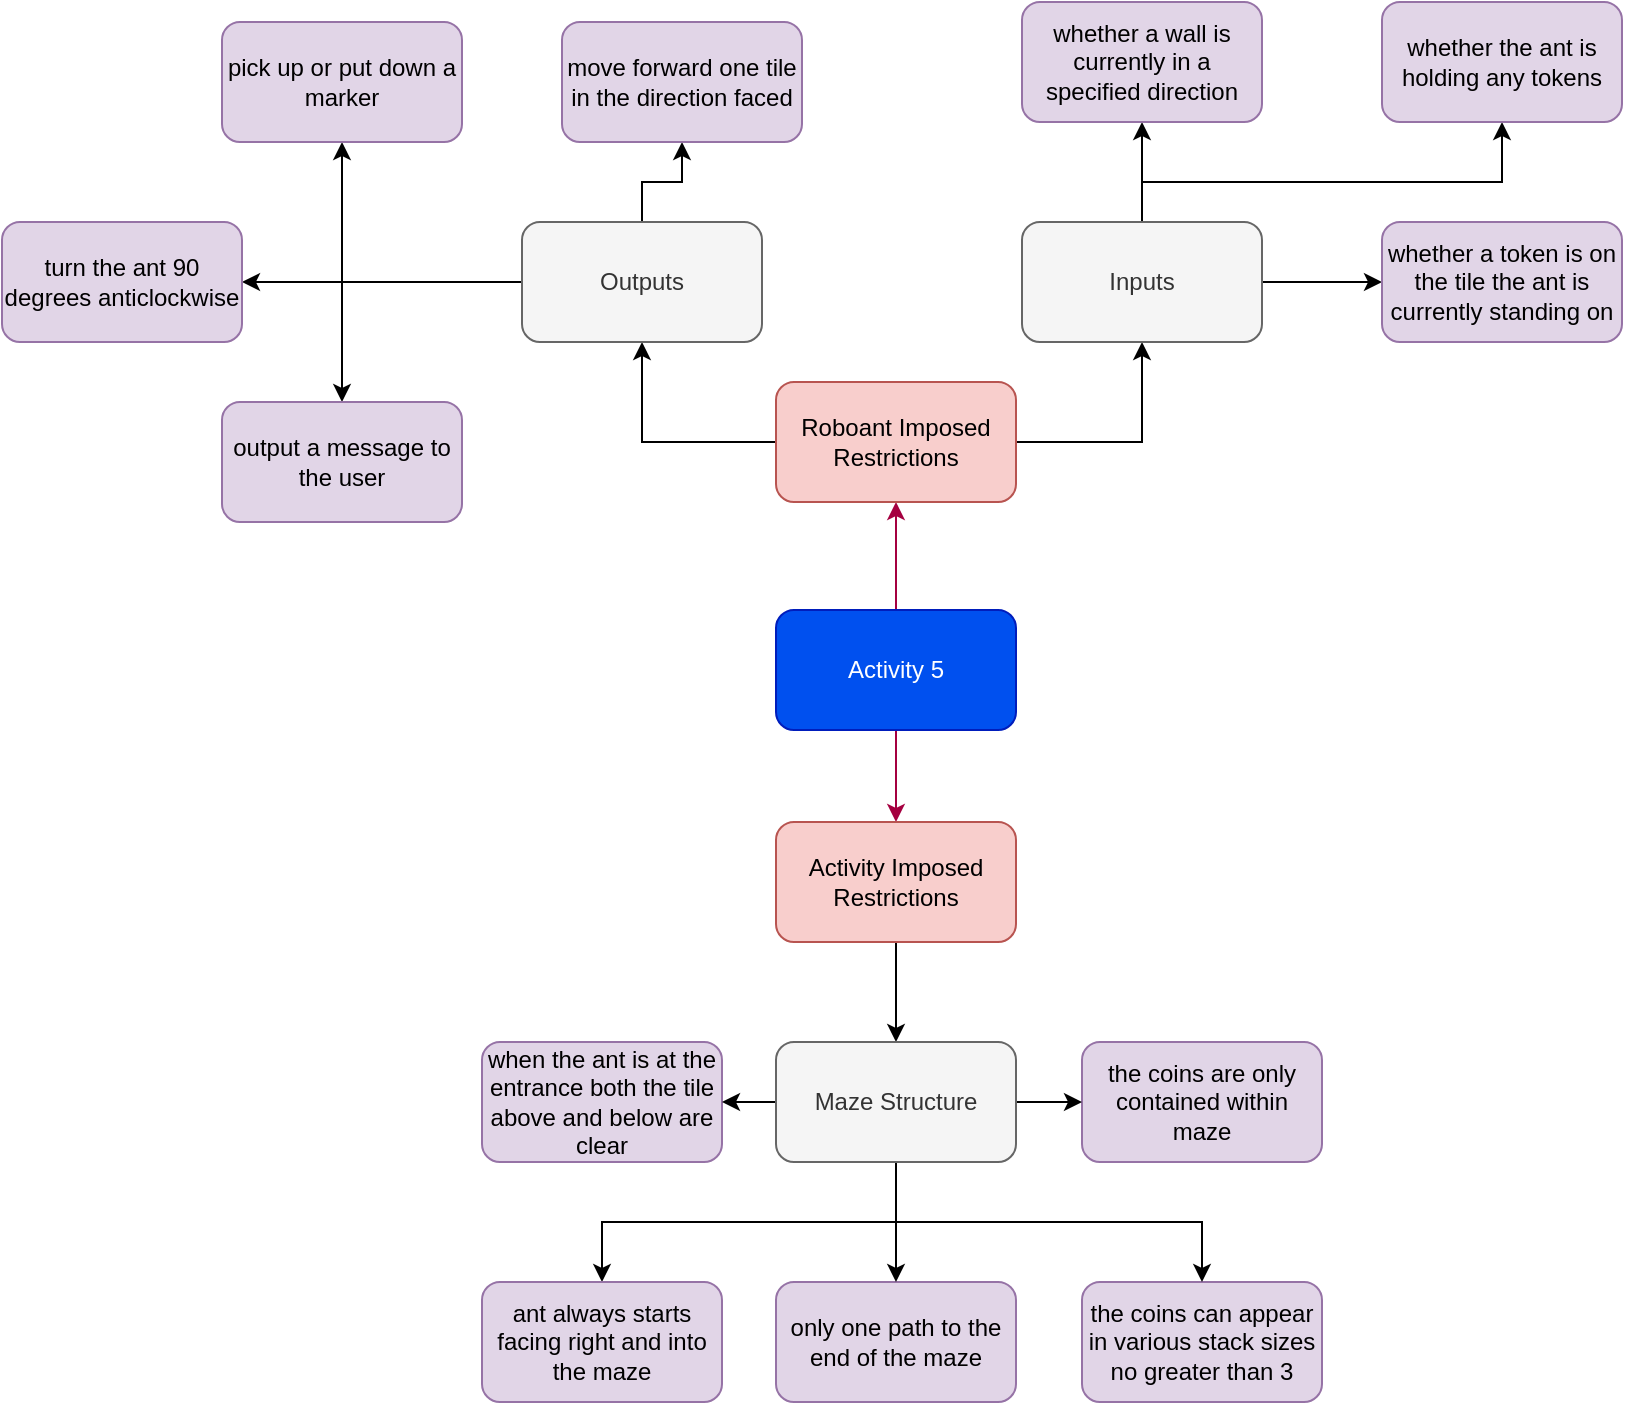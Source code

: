 <mxfile version="21.2.8" type="device">
  <diagram name="Page-1" id="yi8XpHsxwfXrC6YvU_RY">
    <mxGraphModel dx="1416" dy="818" grid="1" gridSize="10" guides="1" tooltips="1" connect="1" arrows="1" fold="1" page="1" pageScale="1" pageWidth="1654" pageHeight="1169" math="0" shadow="0">
      <root>
        <mxCell id="0" />
        <mxCell id="1" parent="0" />
        <mxCell id="igZRPWCzs3Hm7b5LNBdH-15" style="edgeStyle=orthogonalEdgeStyle;rounded=0;orthogonalLoop=1;jettySize=auto;html=1;entryX=0.5;entryY=0;entryDx=0;entryDy=0;strokeColor=#A50040;fontColor=#393C56;fillColor=#d80073;" parent="1" source="igZRPWCzs3Hm7b5LNBdH-1" target="igZRPWCzs3Hm7b5LNBdH-2" edge="1">
          <mxGeometry relative="1" as="geometry">
            <Array as="points">
              <mxPoint x="827" y="660" />
            </Array>
          </mxGeometry>
        </mxCell>
        <mxCell id="igZRPWCzs3Hm7b5LNBdH-80" style="edgeStyle=none;rounded=0;orthogonalLoop=1;jettySize=auto;html=1;strokeColor=#A50040;fontColor=#393C56;fillColor=#d80073;" parent="1" source="igZRPWCzs3Hm7b5LNBdH-1" target="t0_Zm47BuXpar7EaTbNf-2" edge="1">
          <mxGeometry relative="1" as="geometry">
            <mxPoint x="827" y="400" as="targetPoint" />
          </mxGeometry>
        </mxCell>
        <mxCell id="igZRPWCzs3Hm7b5LNBdH-1" value="Activity 5" style="rounded=1;whiteSpace=wrap;html=1;strokeColor=#001DBC;fontColor=#ffffff;fillColor=#0050ef;gradientColor=none;" parent="1" vertex="1">
          <mxGeometry x="767" y="554" width="120" height="60" as="geometry" />
        </mxCell>
        <mxCell id="t0_Zm47BuXpar7EaTbNf-37" style="edgeStyle=orthogonalEdgeStyle;rounded=0;orthogonalLoop=1;jettySize=auto;html=1;entryX=0.5;entryY=0;entryDx=0;entryDy=0;" parent="1" source="igZRPWCzs3Hm7b5LNBdH-2" target="t0_Zm47BuXpar7EaTbNf-36" edge="1">
          <mxGeometry relative="1" as="geometry" />
        </mxCell>
        <mxCell id="igZRPWCzs3Hm7b5LNBdH-2" value="Activity Imposed Restrictions" style="rounded=1;whiteSpace=wrap;html=1;strokeColor=#b85450;fillColor=#f8cecc;" parent="1" vertex="1">
          <mxGeometry x="767" y="660" width="120" height="60" as="geometry" />
        </mxCell>
        <mxCell id="t0_Zm47BuXpar7EaTbNf-5" style="edgeStyle=orthogonalEdgeStyle;rounded=0;orthogonalLoop=1;jettySize=auto;html=1;" parent="1" source="t0_Zm47BuXpar7EaTbNf-2" target="t0_Zm47BuXpar7EaTbNf-4" edge="1">
          <mxGeometry relative="1" as="geometry" />
        </mxCell>
        <mxCell id="t0_Zm47BuXpar7EaTbNf-6" style="edgeStyle=orthogonalEdgeStyle;rounded=0;orthogonalLoop=1;jettySize=auto;html=1;" parent="1" source="t0_Zm47BuXpar7EaTbNf-2" target="t0_Zm47BuXpar7EaTbNf-3" edge="1">
          <mxGeometry relative="1" as="geometry" />
        </mxCell>
        <mxCell id="t0_Zm47BuXpar7EaTbNf-2" value="Roboant Imposed Restrictions" style="rounded=1;whiteSpace=wrap;html=1;fillColor=#f8cecc;strokeColor=#b85450;" parent="1" vertex="1">
          <mxGeometry x="767" y="440" width="120" height="60" as="geometry" />
        </mxCell>
        <mxCell id="t0_Zm47BuXpar7EaTbNf-11" style="edgeStyle=orthogonalEdgeStyle;rounded=0;orthogonalLoop=1;jettySize=auto;html=1;" parent="1" source="t0_Zm47BuXpar7EaTbNf-3" target="t0_Zm47BuXpar7EaTbNf-10" edge="1">
          <mxGeometry relative="1" as="geometry" />
        </mxCell>
        <mxCell id="t0_Zm47BuXpar7EaTbNf-12" style="edgeStyle=orthogonalEdgeStyle;rounded=0;orthogonalLoop=1;jettySize=auto;html=1;" parent="1" source="t0_Zm47BuXpar7EaTbNf-3" target="t0_Zm47BuXpar7EaTbNf-7" edge="1">
          <mxGeometry relative="1" as="geometry" />
        </mxCell>
        <mxCell id="t0_Zm47BuXpar7EaTbNf-13" style="edgeStyle=orthogonalEdgeStyle;rounded=0;orthogonalLoop=1;jettySize=auto;html=1;" parent="1" source="t0_Zm47BuXpar7EaTbNf-3" target="t0_Zm47BuXpar7EaTbNf-9" edge="1">
          <mxGeometry relative="1" as="geometry">
            <Array as="points">
              <mxPoint x="950" y="340" />
              <mxPoint x="1130" y="340" />
            </Array>
          </mxGeometry>
        </mxCell>
        <mxCell id="t0_Zm47BuXpar7EaTbNf-3" value="Inputs" style="rounded=1;whiteSpace=wrap;html=1;fillColor=#f5f5f5;fontColor=#333333;strokeColor=#666666;" parent="1" vertex="1">
          <mxGeometry x="890" y="360" width="120" height="60" as="geometry" />
        </mxCell>
        <mxCell id="t0_Zm47BuXpar7EaTbNf-20" style="edgeStyle=orthogonalEdgeStyle;rounded=0;orthogonalLoop=1;jettySize=auto;html=1;" parent="1" source="t0_Zm47BuXpar7EaTbNf-4" target="t0_Zm47BuXpar7EaTbNf-15" edge="1">
          <mxGeometry relative="1" as="geometry" />
        </mxCell>
        <mxCell id="t0_Zm47BuXpar7EaTbNf-22" style="edgeStyle=orthogonalEdgeStyle;rounded=0;orthogonalLoop=1;jettySize=auto;html=1;" parent="1" source="t0_Zm47BuXpar7EaTbNf-4" target="t0_Zm47BuXpar7EaTbNf-17" edge="1">
          <mxGeometry relative="1" as="geometry" />
        </mxCell>
        <mxCell id="t0_Zm47BuXpar7EaTbNf-23" style="edgeStyle=orthogonalEdgeStyle;rounded=0;orthogonalLoop=1;jettySize=auto;html=1;" parent="1" source="t0_Zm47BuXpar7EaTbNf-4" target="t0_Zm47BuXpar7EaTbNf-18" edge="1">
          <mxGeometry relative="1" as="geometry" />
        </mxCell>
        <mxCell id="t0_Zm47BuXpar7EaTbNf-25" style="edgeStyle=orthogonalEdgeStyle;rounded=0;orthogonalLoop=1;jettySize=auto;html=1;" parent="1" source="t0_Zm47BuXpar7EaTbNf-4" target="t0_Zm47BuXpar7EaTbNf-16" edge="1">
          <mxGeometry relative="1" as="geometry" />
        </mxCell>
        <mxCell id="t0_Zm47BuXpar7EaTbNf-4" value="Outputs" style="rounded=1;whiteSpace=wrap;html=1;fillColor=#f5f5f5;fontColor=#333333;strokeColor=#666666;" parent="1" vertex="1">
          <mxGeometry x="640" y="360" width="120" height="60" as="geometry" />
        </mxCell>
        <mxCell id="t0_Zm47BuXpar7EaTbNf-7" value="whether a wall is currently in a specified direction" style="rounded=1;whiteSpace=wrap;html=1;fillColor=#e1d5e7;strokeColor=#9673a6;" parent="1" vertex="1">
          <mxGeometry x="890" y="250" width="120" height="60" as="geometry" />
        </mxCell>
        <mxCell id="t0_Zm47BuXpar7EaTbNf-9" value="whether the ant is holding any tokens" style="rounded=1;whiteSpace=wrap;html=1;fillColor=#e1d5e7;strokeColor=#9673a6;" parent="1" vertex="1">
          <mxGeometry x="1070" y="250" width="120" height="60" as="geometry" />
        </mxCell>
        <mxCell id="t0_Zm47BuXpar7EaTbNf-10" value="whether a token is on the tile the ant is currently standing on" style="rounded=1;whiteSpace=wrap;html=1;fillColor=#e1d5e7;strokeColor=#9673a6;" parent="1" vertex="1">
          <mxGeometry x="1070" y="360" width="120" height="60" as="geometry" />
        </mxCell>
        <mxCell id="t0_Zm47BuXpar7EaTbNf-15" value="move forward one tile in the direction faced" style="rounded=1;whiteSpace=wrap;html=1;fillColor=#e1d5e7;strokeColor=#9673a6;" parent="1" vertex="1">
          <mxGeometry x="660" y="260" width="120" height="60" as="geometry" />
        </mxCell>
        <mxCell id="t0_Zm47BuXpar7EaTbNf-16" value="output a message to the user" style="rounded=1;whiteSpace=wrap;html=1;fillColor=#e1d5e7;strokeColor=#9673a6;" parent="1" vertex="1">
          <mxGeometry x="490" y="450" width="120" height="60" as="geometry" />
        </mxCell>
        <mxCell id="t0_Zm47BuXpar7EaTbNf-17" value="pick up or put down a marker" style="rounded=1;whiteSpace=wrap;html=1;fillColor=#e1d5e7;strokeColor=#9673a6;" parent="1" vertex="1">
          <mxGeometry x="490" y="260" width="120" height="60" as="geometry" />
        </mxCell>
        <mxCell id="t0_Zm47BuXpar7EaTbNf-18" value="turn the ant 90 degrees anticlockwise" style="rounded=1;whiteSpace=wrap;html=1;fillColor=#e1d5e7;strokeColor=#9673a6;" parent="1" vertex="1">
          <mxGeometry x="380" y="360" width="120" height="60" as="geometry" />
        </mxCell>
        <mxCell id="t0_Zm47BuXpar7EaTbNf-31" value="when the ant is at the entrance both the tile above and below are clear" style="rounded=1;whiteSpace=wrap;html=1;strokeColor=#9673a6;fillColor=#e1d5e7;" parent="1" vertex="1">
          <mxGeometry x="620" y="770" width="120" height="60" as="geometry" />
        </mxCell>
        <mxCell id="t0_Zm47BuXpar7EaTbNf-32" value="only one path to the end of the maze" style="rounded=1;whiteSpace=wrap;html=1;strokeColor=#9673a6;fillColor=#e1d5e7;" parent="1" vertex="1">
          <mxGeometry x="767" y="890" width="120" height="60" as="geometry" />
        </mxCell>
        <mxCell id="t0_Zm47BuXpar7EaTbNf-33" value="the coins can appear in various stack sizes no greater than 3" style="rounded=1;whiteSpace=wrap;html=1;strokeColor=#9673a6;fillColor=#e1d5e7;" parent="1" vertex="1">
          <mxGeometry x="920" y="890" width="120" height="60" as="geometry" />
        </mxCell>
        <mxCell id="t0_Zm47BuXpar7EaTbNf-34" value="the coins are only contained within maze" style="rounded=1;whiteSpace=wrap;html=1;strokeColor=#9673a6;fillColor=#e1d5e7;" parent="1" vertex="1">
          <mxGeometry x="920" y="770" width="120" height="60" as="geometry" />
        </mxCell>
        <mxCell id="t0_Zm47BuXpar7EaTbNf-38" style="edgeStyle=orthogonalEdgeStyle;rounded=0;orthogonalLoop=1;jettySize=auto;html=1;" parent="1" source="t0_Zm47BuXpar7EaTbNf-36" target="t0_Zm47BuXpar7EaTbNf-31" edge="1">
          <mxGeometry relative="1" as="geometry" />
        </mxCell>
        <mxCell id="t0_Zm47BuXpar7EaTbNf-39" style="edgeStyle=orthogonalEdgeStyle;rounded=0;orthogonalLoop=1;jettySize=auto;html=1;" parent="1" source="t0_Zm47BuXpar7EaTbNf-36" target="t0_Zm47BuXpar7EaTbNf-34" edge="1">
          <mxGeometry relative="1" as="geometry" />
        </mxCell>
        <mxCell id="t0_Zm47BuXpar7EaTbNf-40" style="edgeStyle=orthogonalEdgeStyle;rounded=0;orthogonalLoop=1;jettySize=auto;html=1;entryX=0.5;entryY=0;entryDx=0;entryDy=0;" parent="1" source="t0_Zm47BuXpar7EaTbNf-36" target="t0_Zm47BuXpar7EaTbNf-32" edge="1">
          <mxGeometry relative="1" as="geometry" />
        </mxCell>
        <mxCell id="t0_Zm47BuXpar7EaTbNf-41" style="edgeStyle=orthogonalEdgeStyle;rounded=0;orthogonalLoop=1;jettySize=auto;html=1;" parent="1" source="t0_Zm47BuXpar7EaTbNf-36" target="t0_Zm47BuXpar7EaTbNf-33" edge="1">
          <mxGeometry relative="1" as="geometry">
            <Array as="points">
              <mxPoint x="827" y="860" />
              <mxPoint x="980" y="860" />
            </Array>
          </mxGeometry>
        </mxCell>
        <mxCell id="t0_Zm47BuXpar7EaTbNf-46" style="edgeStyle=orthogonalEdgeStyle;rounded=0;orthogonalLoop=1;jettySize=auto;html=1;entryX=0.5;entryY=0;entryDx=0;entryDy=0;" parent="1" source="t0_Zm47BuXpar7EaTbNf-36" target="t0_Zm47BuXpar7EaTbNf-45" edge="1">
          <mxGeometry relative="1" as="geometry">
            <mxPoint x="730" y="870" as="targetPoint" />
            <Array as="points">
              <mxPoint x="827" y="860" />
              <mxPoint x="680" y="860" />
            </Array>
          </mxGeometry>
        </mxCell>
        <mxCell id="t0_Zm47BuXpar7EaTbNf-36" value="Maze Structure" style="rounded=1;whiteSpace=wrap;html=1;strokeColor=#666666;fillColor=#f5f5f5;fontColor=#333333;" parent="1" vertex="1">
          <mxGeometry x="767" y="770" width="120" height="60" as="geometry" />
        </mxCell>
        <mxCell id="t0_Zm47BuXpar7EaTbNf-45" value="ant always starts facing right and into the maze" style="rounded=1;whiteSpace=wrap;html=1;strokeColor=#9673a6;fillColor=#e1d5e7;" parent="1" vertex="1">
          <mxGeometry x="620" y="890" width="120" height="60" as="geometry" />
        </mxCell>
      </root>
    </mxGraphModel>
  </diagram>
</mxfile>
